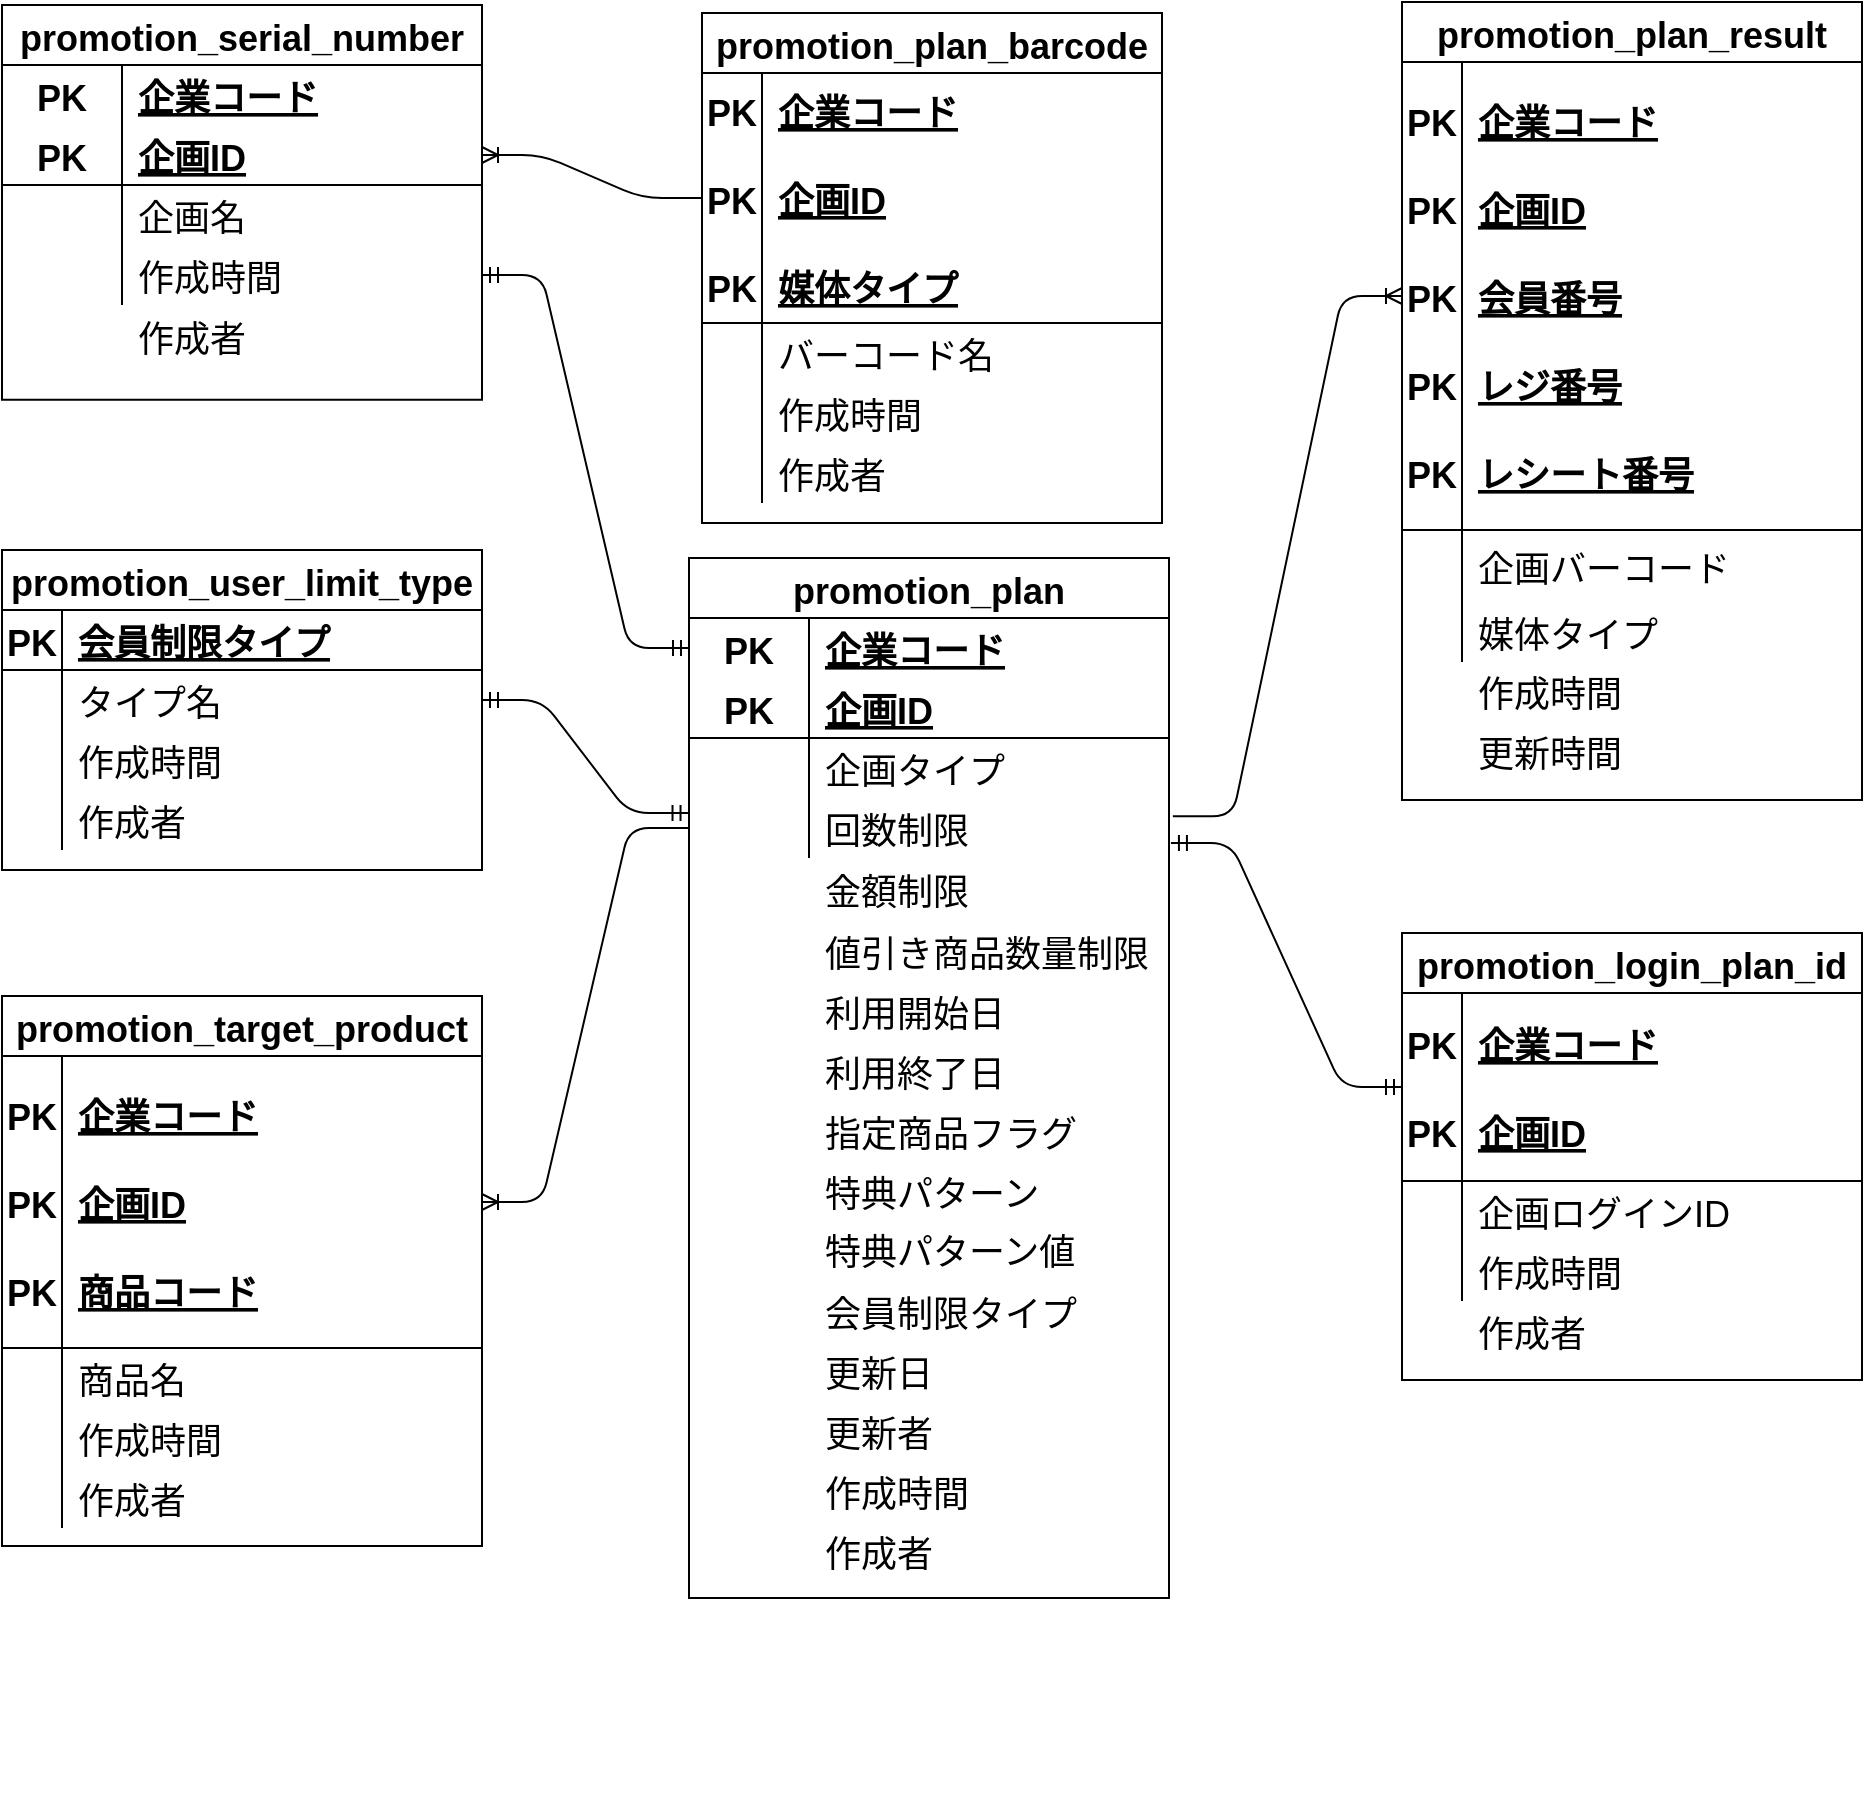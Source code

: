 <mxfile version="13.5.1" type="github">
  <diagram id="e5_Fyzuua8fhGybDT4Sh" name="第 1 页">
    <mxGraphModel dx="2031" dy="1089" grid="1" gridSize="10" guides="1" tooltips="1" connect="1" arrows="1" fold="1" page="1" pageScale="1" pageWidth="1169" pageHeight="827" math="0" shadow="0">
      <root>
        <mxCell id="0" />
        <mxCell id="1" parent="0" />
        <mxCell id="wAZkasckWyHo5SQaiHIw-28" value="" style="group;fontSize=18;" vertex="1" connectable="0" parent="1">
          <mxGeometry x="120" y="151.5" width="240" height="250" as="geometry" />
        </mxCell>
        <mxCell id="wAZkasckWyHo5SQaiHIw-14" value="promotion_serial_number" style="shape=table;startSize=30;container=1;collapsible=1;childLayout=tableLayout;fixedRows=1;rowLines=0;fontStyle=1;align=center;resizeLast=1;fontSize=18;" vertex="1" parent="wAZkasckWyHo5SQaiHIw-28">
          <mxGeometry width="240" height="197.368" as="geometry" />
        </mxCell>
        <mxCell id="wAZkasckWyHo5SQaiHIw-15" value="" style="shape=partialRectangle;collapsible=0;dropTarget=0;pointerEvents=0;fillColor=none;top=0;left=0;bottom=0;right=0;points=[[0,0.5],[1,0.5]];portConstraint=eastwest;fontSize=18;" vertex="1" parent="wAZkasckWyHo5SQaiHIw-14">
          <mxGeometry y="30" width="240" height="30" as="geometry" />
        </mxCell>
        <mxCell id="wAZkasckWyHo5SQaiHIw-16" value="PK" style="shape=partialRectangle;connectable=0;fillColor=none;top=0;left=0;bottom=0;right=0;fontStyle=1;overflow=hidden;fontSize=18;" vertex="1" parent="wAZkasckWyHo5SQaiHIw-15">
          <mxGeometry width="60" height="30" as="geometry" />
        </mxCell>
        <mxCell id="wAZkasckWyHo5SQaiHIw-17" value="企業コード" style="shape=partialRectangle;connectable=0;fillColor=none;top=0;left=0;bottom=0;right=0;align=left;spacingLeft=6;fontStyle=5;overflow=hidden;fontSize=18;" vertex="1" parent="wAZkasckWyHo5SQaiHIw-15">
          <mxGeometry x="60" width="180" height="30" as="geometry" />
        </mxCell>
        <mxCell id="wAZkasckWyHo5SQaiHIw-18" value="" style="shape=partialRectangle;collapsible=0;dropTarget=0;pointerEvents=0;fillColor=none;top=0;left=0;bottom=1;right=0;points=[[0,0.5],[1,0.5]];portConstraint=eastwest;fontSize=18;" vertex="1" parent="wAZkasckWyHo5SQaiHIw-14">
          <mxGeometry y="60" width="240" height="30" as="geometry" />
        </mxCell>
        <mxCell id="wAZkasckWyHo5SQaiHIw-19" value="PK" style="shape=partialRectangle;connectable=0;fillColor=none;top=0;left=0;bottom=0;right=0;fontStyle=1;overflow=hidden;fontSize=18;" vertex="1" parent="wAZkasckWyHo5SQaiHIw-18">
          <mxGeometry width="60" height="30" as="geometry" />
        </mxCell>
        <mxCell id="wAZkasckWyHo5SQaiHIw-20" value="企画ID" style="shape=partialRectangle;connectable=0;fillColor=none;top=0;left=0;bottom=0;right=0;align=left;spacingLeft=6;fontStyle=5;overflow=hidden;fontSize=18;" vertex="1" parent="wAZkasckWyHo5SQaiHIw-18">
          <mxGeometry x="60" width="180" height="30" as="geometry" />
        </mxCell>
        <mxCell id="wAZkasckWyHo5SQaiHIw-21" value="" style="shape=partialRectangle;collapsible=0;dropTarget=0;pointerEvents=0;fillColor=none;top=0;left=0;bottom=0;right=0;points=[[0,0.5],[1,0.5]];portConstraint=eastwest;fontSize=18;" vertex="1" parent="wAZkasckWyHo5SQaiHIw-14">
          <mxGeometry y="90" width="240" height="30" as="geometry" />
        </mxCell>
        <mxCell id="wAZkasckWyHo5SQaiHIw-22" value="" style="shape=partialRectangle;connectable=0;fillColor=none;top=0;left=0;bottom=0;right=0;editable=1;overflow=hidden;fontSize=18;" vertex="1" parent="wAZkasckWyHo5SQaiHIw-21">
          <mxGeometry width="60" height="30" as="geometry" />
        </mxCell>
        <mxCell id="wAZkasckWyHo5SQaiHIw-23" value="企画名" style="shape=partialRectangle;connectable=0;fillColor=none;top=0;left=0;bottom=0;right=0;align=left;spacingLeft=6;overflow=hidden;fontSize=18;" vertex="1" parent="wAZkasckWyHo5SQaiHIw-21">
          <mxGeometry x="60" width="180" height="30" as="geometry" />
        </mxCell>
        <mxCell id="wAZkasckWyHo5SQaiHIw-24" value="" style="shape=partialRectangle;collapsible=0;dropTarget=0;pointerEvents=0;fillColor=none;top=0;left=0;bottom=0;right=0;points=[[0,0.5],[1,0.5]];portConstraint=eastwest;fontSize=18;" vertex="1" parent="wAZkasckWyHo5SQaiHIw-14">
          <mxGeometry y="120" width="240" height="30" as="geometry" />
        </mxCell>
        <mxCell id="wAZkasckWyHo5SQaiHIw-25" value="" style="shape=partialRectangle;connectable=0;fillColor=none;top=0;left=0;bottom=0;right=0;editable=1;overflow=hidden;fontSize=18;" vertex="1" parent="wAZkasckWyHo5SQaiHIw-24">
          <mxGeometry width="60" height="30" as="geometry" />
        </mxCell>
        <mxCell id="wAZkasckWyHo5SQaiHIw-26" value="作成時間" style="shape=partialRectangle;connectable=0;fillColor=none;top=0;left=0;bottom=0;right=0;align=left;spacingLeft=6;overflow=hidden;fontSize=18;" vertex="1" parent="wAZkasckWyHo5SQaiHIw-24">
          <mxGeometry x="60" width="180" height="30" as="geometry" />
        </mxCell>
        <mxCell id="wAZkasckWyHo5SQaiHIw-27" value="作成者" style="shape=partialRectangle;connectable=0;fillColor=none;top=0;left=0;bottom=0;right=0;align=left;spacingLeft=6;overflow=hidden;fontSize=18;" vertex="1" parent="wAZkasckWyHo5SQaiHIw-28">
          <mxGeometry x="60" y="150" width="180" height="31.25" as="geometry" />
        </mxCell>
        <mxCell id="wAZkasckWyHo5SQaiHIw-30" value="" style="group;fontSize=18;" vertex="1" connectable="0" parent="1">
          <mxGeometry x="323.5" y="420" width="370" height="630" as="geometry" />
        </mxCell>
        <mxCell id="wAZkasckWyHo5SQaiHIw-206" value="" style="group" vertex="1" connectable="0" parent="wAZkasckWyHo5SQaiHIw-30">
          <mxGeometry x="140" y="8" width="240" height="520" as="geometry" />
        </mxCell>
        <mxCell id="wAZkasckWyHo5SQaiHIw-31" value="promotion_plan" style="shape=table;startSize=30;container=1;collapsible=1;childLayout=tableLayout;fixedRows=1;rowLines=0;fontStyle=1;align=center;resizeLast=1;fontSize=18;" vertex="1" parent="wAZkasckWyHo5SQaiHIw-206">
          <mxGeometry width="240" height="520" as="geometry">
            <mxRectangle x="190" y="-41.5" width="140" height="30" as="alternateBounds" />
          </mxGeometry>
        </mxCell>
        <mxCell id="wAZkasckWyHo5SQaiHIw-32" value="" style="shape=partialRectangle;collapsible=0;dropTarget=0;pointerEvents=0;fillColor=none;top=0;left=0;bottom=0;right=0;points=[[0,0.5],[1,0.5]];portConstraint=eastwest;fontSize=18;" vertex="1" parent="wAZkasckWyHo5SQaiHIw-31">
          <mxGeometry y="30" width="240" height="30" as="geometry" />
        </mxCell>
        <mxCell id="wAZkasckWyHo5SQaiHIw-33" value="PK" style="shape=partialRectangle;connectable=0;fillColor=none;top=0;left=0;bottom=0;right=0;fontStyle=1;overflow=hidden;fontSize=18;" vertex="1" parent="wAZkasckWyHo5SQaiHIw-32">
          <mxGeometry width="60" height="30" as="geometry" />
        </mxCell>
        <mxCell id="wAZkasckWyHo5SQaiHIw-34" value="企業コード" style="shape=partialRectangle;connectable=0;fillColor=none;top=0;left=0;bottom=0;right=0;align=left;spacingLeft=6;fontStyle=5;overflow=hidden;fontSize=18;" vertex="1" parent="wAZkasckWyHo5SQaiHIw-32">
          <mxGeometry x="60" width="180" height="30" as="geometry" />
        </mxCell>
        <mxCell id="wAZkasckWyHo5SQaiHIw-35" value="" style="shape=partialRectangle;collapsible=0;dropTarget=0;pointerEvents=0;fillColor=none;top=0;left=0;bottom=1;right=0;points=[[0,0.5],[1,0.5]];portConstraint=eastwest;fontSize=18;" vertex="1" parent="wAZkasckWyHo5SQaiHIw-31">
          <mxGeometry y="60" width="240" height="30" as="geometry" />
        </mxCell>
        <mxCell id="wAZkasckWyHo5SQaiHIw-36" value="PK" style="shape=partialRectangle;connectable=0;fillColor=none;top=0;left=0;bottom=0;right=0;fontStyle=1;overflow=hidden;fontSize=18;" vertex="1" parent="wAZkasckWyHo5SQaiHIw-35">
          <mxGeometry width="60" height="30" as="geometry" />
        </mxCell>
        <mxCell id="wAZkasckWyHo5SQaiHIw-37" value="企画ID" style="shape=partialRectangle;connectable=0;fillColor=none;top=0;left=0;bottom=0;right=0;align=left;spacingLeft=6;fontStyle=5;overflow=hidden;fontSize=18;" vertex="1" parent="wAZkasckWyHo5SQaiHIw-35">
          <mxGeometry x="60" width="180" height="30" as="geometry" />
        </mxCell>
        <mxCell id="wAZkasckWyHo5SQaiHIw-38" value="" style="shape=partialRectangle;collapsible=0;dropTarget=0;pointerEvents=0;fillColor=none;top=0;left=0;bottom=0;right=0;points=[[0,0.5],[1,0.5]];portConstraint=eastwest;fontSize=18;" vertex="1" parent="wAZkasckWyHo5SQaiHIw-31">
          <mxGeometry y="90" width="240" height="30" as="geometry" />
        </mxCell>
        <mxCell id="wAZkasckWyHo5SQaiHIw-39" value="" style="shape=partialRectangle;connectable=0;fillColor=none;top=0;left=0;bottom=0;right=0;editable=1;overflow=hidden;fontSize=18;" vertex="1" parent="wAZkasckWyHo5SQaiHIw-38">
          <mxGeometry width="60" height="30" as="geometry" />
        </mxCell>
        <mxCell id="wAZkasckWyHo5SQaiHIw-40" value="企画タイプ" style="shape=partialRectangle;connectable=0;fillColor=none;top=0;left=0;bottom=0;right=0;align=left;spacingLeft=6;overflow=hidden;fontSize=18;" vertex="1" parent="wAZkasckWyHo5SQaiHIw-38">
          <mxGeometry x="60" width="180" height="30" as="geometry" />
        </mxCell>
        <mxCell id="wAZkasckWyHo5SQaiHIw-41" value="" style="shape=partialRectangle;collapsible=0;dropTarget=0;pointerEvents=0;fillColor=none;top=0;left=0;bottom=0;right=0;points=[[0,0.5],[1,0.5]];portConstraint=eastwest;fontSize=18;" vertex="1" parent="wAZkasckWyHo5SQaiHIw-31">
          <mxGeometry y="120" width="240" height="30" as="geometry" />
        </mxCell>
        <mxCell id="wAZkasckWyHo5SQaiHIw-42" value="" style="shape=partialRectangle;connectable=0;fillColor=none;top=0;left=0;bottom=0;right=0;editable=1;overflow=hidden;fontSize=18;" vertex="1" parent="wAZkasckWyHo5SQaiHIw-41">
          <mxGeometry width="60" height="30" as="geometry" />
        </mxCell>
        <mxCell id="wAZkasckWyHo5SQaiHIw-43" value="回数制限" style="shape=partialRectangle;connectable=0;fillColor=none;top=0;left=0;bottom=0;right=0;align=left;spacingLeft=6;overflow=hidden;fontSize=18;" vertex="1" parent="wAZkasckWyHo5SQaiHIw-41">
          <mxGeometry x="60" width="180" height="30" as="geometry" />
        </mxCell>
        <mxCell id="wAZkasckWyHo5SQaiHIw-205" value="" style="group" vertex="1" connectable="0" parent="wAZkasckWyHo5SQaiHIw-206">
          <mxGeometry x="60" y="150" width="180" height="361.25" as="geometry" />
        </mxCell>
        <mxCell id="wAZkasckWyHo5SQaiHIw-44" value="金額制限" style="shape=partialRectangle;connectable=0;fillColor=none;top=0;left=0;bottom=0;right=0;align=left;spacingLeft=6;overflow=hidden;fontSize=18;" vertex="1" parent="wAZkasckWyHo5SQaiHIw-205">
          <mxGeometry width="180" height="31.25" as="geometry" />
        </mxCell>
        <mxCell id="wAZkasckWyHo5SQaiHIw-45" value="利用開始日" style="shape=partialRectangle;connectable=0;fillColor=none;top=0;left=0;bottom=0;right=0;align=left;spacingLeft=6;overflow=hidden;fontSize=18;" vertex="1" parent="wAZkasckWyHo5SQaiHIw-205">
          <mxGeometry y="61.25" width="180" height="30" as="geometry" />
        </mxCell>
        <mxCell id="wAZkasckWyHo5SQaiHIw-76" value="利用終了日" style="shape=partialRectangle;connectable=0;fillColor=none;top=0;left=0;bottom=0;right=0;align=left;spacingLeft=6;overflow=hidden;fontSize=18;" vertex="1" parent="wAZkasckWyHo5SQaiHIw-205">
          <mxGeometry y="91.25" width="180" height="30" as="geometry" />
        </mxCell>
        <mxCell id="wAZkasckWyHo5SQaiHIw-77" value="指定商品フラグ" style="shape=partialRectangle;connectable=0;fillColor=none;top=0;left=0;bottom=0;right=0;align=left;spacingLeft=6;overflow=hidden;fontSize=18;" vertex="1" parent="wAZkasckWyHo5SQaiHIw-205">
          <mxGeometry y="121.25" width="180" height="30" as="geometry" />
        </mxCell>
        <mxCell id="wAZkasckWyHo5SQaiHIw-78" value="特典パターン" style="shape=partialRectangle;connectable=0;fillColor=none;top=0;left=0;bottom=0;right=0;align=left;spacingLeft=6;overflow=hidden;fontSize=18;" vertex="1" parent="wAZkasckWyHo5SQaiHIw-205">
          <mxGeometry y="151.25" width="180" height="30" as="geometry" />
        </mxCell>
        <mxCell id="wAZkasckWyHo5SQaiHIw-79" value="特典パターン値" style="shape=partialRectangle;connectable=0;fillColor=none;top=0;left=0;bottom=0;right=0;align=left;spacingLeft=6;overflow=hidden;fontSize=18;" vertex="1" parent="wAZkasckWyHo5SQaiHIw-205">
          <mxGeometry y="181.25" width="180" height="28.75" as="geometry" />
        </mxCell>
        <mxCell id="wAZkasckWyHo5SQaiHIw-80" value="会員制限タイプ" style="shape=partialRectangle;connectable=0;fillColor=none;top=0;left=0;bottom=0;right=0;align=left;spacingLeft=6;overflow=hidden;fontSize=18;" vertex="1" parent="wAZkasckWyHo5SQaiHIw-205">
          <mxGeometry y="211.25" width="180" height="30" as="geometry" />
        </mxCell>
        <mxCell id="wAZkasckWyHo5SQaiHIw-81" value="更新日" style="shape=partialRectangle;connectable=0;fillColor=none;top=0;left=0;bottom=0;right=0;align=left;spacingLeft=6;overflow=hidden;fontSize=18;" vertex="1" parent="wAZkasckWyHo5SQaiHIw-205">
          <mxGeometry y="241.25" width="180" height="30" as="geometry" />
        </mxCell>
        <mxCell id="wAZkasckWyHo5SQaiHIw-82" value="更新者" style="shape=partialRectangle;connectable=0;fillColor=none;top=0;left=0;bottom=0;right=0;align=left;spacingLeft=6;overflow=hidden;fontSize=18;" vertex="1" parent="wAZkasckWyHo5SQaiHIw-205">
          <mxGeometry y="271.25" width="180" height="30" as="geometry" />
        </mxCell>
        <mxCell id="wAZkasckWyHo5SQaiHIw-83" value="作成時間" style="shape=partialRectangle;connectable=0;fillColor=none;top=0;left=0;bottom=0;right=0;align=left;spacingLeft=6;overflow=hidden;fontSize=18;" vertex="1" parent="wAZkasckWyHo5SQaiHIw-205">
          <mxGeometry y="301.25" width="180" height="30" as="geometry" />
        </mxCell>
        <mxCell id="wAZkasckWyHo5SQaiHIw-84" value="作成者" style="shape=partialRectangle;connectable=0;fillColor=none;top=0;left=0;bottom=0;right=0;align=left;spacingLeft=6;overflow=hidden;fontSize=18;" vertex="1" parent="wAZkasckWyHo5SQaiHIw-205">
          <mxGeometry y="331.25" width="180" height="30" as="geometry" />
        </mxCell>
        <mxCell id="wAZkasckWyHo5SQaiHIw-86" value="値引き商品数量制限" style="shape=partialRectangle;connectable=0;fillColor=none;top=0;left=0;bottom=0;right=0;align=left;spacingLeft=6;overflow=hidden;fontSize=18;" vertex="1" parent="wAZkasckWyHo5SQaiHIw-205">
          <mxGeometry y="31.25" width="180" height="30" as="geometry" />
        </mxCell>
        <mxCell id="wAZkasckWyHo5SQaiHIw-186" value="" style="edgeStyle=entityRelationEdgeStyle;fontSize=18;html=1;endArrow=ERmandOne;startArrow=ERmandOne;entryX=0;entryY=0.5;entryDx=0;entryDy=0;" edge="1" parent="1" source="wAZkasckWyHo5SQaiHIw-24" target="wAZkasckWyHo5SQaiHIw-32">
          <mxGeometry width="100" height="100" relative="1" as="geometry">
            <mxPoint x="420" y="318" as="sourcePoint" />
            <mxPoint x="520" y="228" as="targetPoint" />
          </mxGeometry>
        </mxCell>
        <mxCell id="wAZkasckWyHo5SQaiHIw-192" value="" style="edgeStyle=entityRelationEdgeStyle;fontSize=18;html=1;endArrow=ERmandOne;startArrow=ERmandOne;entryX=-0.001;entryY=0.25;entryDx=0;entryDy=0;entryPerimeter=0;exitX=1;exitY=0.5;exitDx=0;exitDy=0;" edge="1" parent="1" source="wAZkasckWyHo5SQaiHIw-134" target="wAZkasckWyHo5SQaiHIw-41">
          <mxGeometry width="100" height="100" relative="1" as="geometry">
            <mxPoint x="410" y="508" as="sourcePoint" />
            <mxPoint x="513.5" y="715.5" as="targetPoint" />
          </mxGeometry>
        </mxCell>
        <mxCell id="wAZkasckWyHo5SQaiHIw-194" value="" style="edgeStyle=entityRelationEdgeStyle;fontSize=18;html=1;endArrow=ERoneToMany;" edge="1" parent="1" source="wAZkasckWyHo5SQaiHIw-41" target="wAZkasckWyHo5SQaiHIw-144">
          <mxGeometry width="100" height="100" relative="1" as="geometry">
            <mxPoint x="440" y="598" as="sourcePoint" />
            <mxPoint x="450" y="678" as="targetPoint" />
          </mxGeometry>
        </mxCell>
        <mxCell id="wAZkasckWyHo5SQaiHIw-196" value="" style="edgeStyle=entityRelationEdgeStyle;fontSize=18;html=1;endArrow=ERoneToMany;" edge="1" parent="1" source="wAZkasckWyHo5SQaiHIw-116" target="wAZkasckWyHo5SQaiHIw-18">
          <mxGeometry width="100" height="100" relative="1" as="geometry">
            <mxPoint x="520" y="206" as="sourcePoint" />
            <mxPoint x="420" y="790.5" as="targetPoint" />
          </mxGeometry>
        </mxCell>
        <mxCell id="wAZkasckWyHo5SQaiHIw-197" value="" style="edgeStyle=entityRelationEdgeStyle;fontSize=18;html=1;endArrow=ERoneToMany;exitX=1.008;exitY=0.306;exitDx=0;exitDy=0;exitPerimeter=0;" edge="1" parent="1" source="wAZkasckWyHo5SQaiHIw-41" target="wAZkasckWyHo5SQaiHIw-157">
          <mxGeometry width="100" height="100" relative="1" as="geometry">
            <mxPoint x="730" y="608" as="sourcePoint" />
            <mxPoint x="830" y="508" as="targetPoint" />
          </mxGeometry>
        </mxCell>
        <mxCell id="wAZkasckWyHo5SQaiHIw-200" value="" style="edgeStyle=entityRelationEdgeStyle;fontSize=18;html=1;endArrow=ERmandOne;startArrow=ERmandOne;entryX=0;entryY=0.5;entryDx=0;entryDy=0;exitX=1.004;exitY=0.75;exitDx=0;exitDy=0;exitPerimeter=0;" edge="1" parent="1" source="wAZkasckWyHo5SQaiHIw-41" target="wAZkasckWyHo5SQaiHIw-171">
          <mxGeometry width="100" height="100" relative="1" as="geometry">
            <mxPoint x="710" y="628" as="sourcePoint" />
            <mxPoint x="890" y="508" as="targetPoint" />
          </mxGeometry>
        </mxCell>
        <mxCell id="wAZkasckWyHo5SQaiHIw-203" value="" style="group" vertex="1" connectable="0" parent="1">
          <mxGeometry x="820" y="150" width="230" height="434" as="geometry" />
        </mxCell>
        <mxCell id="wAZkasckWyHo5SQaiHIw-185" value="作成時間" style="shape=partialRectangle;connectable=0;fillColor=none;top=0;left=0;bottom=0;right=0;align=left;spacingLeft=6;overflow=hidden;fontSize=18;" vertex="1" parent="wAZkasckWyHo5SQaiHIw-203">
          <mxGeometry x="30" y="329.5" width="150" height="30" as="geometry" />
        </mxCell>
        <mxCell id="wAZkasckWyHo5SQaiHIw-201" value="更新時間" style="shape=partialRectangle;connectable=0;fillColor=none;top=0;left=0;bottom=0;right=0;align=left;spacingLeft=6;overflow=hidden;fontSize=18;" vertex="1" parent="wAZkasckWyHo5SQaiHIw-203">
          <mxGeometry x="30" y="359.5" width="150" height="30" as="geometry" />
        </mxCell>
        <mxCell id="wAZkasckWyHo5SQaiHIw-156" value="promotion_plan_result" style="shape=table;startSize=30;container=1;collapsible=1;childLayout=tableLayout;fixedRows=1;rowLines=0;fontStyle=1;align=center;resizeLast=1;fontSize=18;" vertex="1" parent="wAZkasckWyHo5SQaiHIw-203">
          <mxGeometry width="230" height="399" as="geometry" />
        </mxCell>
        <mxCell id="wAZkasckWyHo5SQaiHIw-157" value="" style="shape=partialRectangle;collapsible=0;dropTarget=0;pointerEvents=0;fillColor=none;top=0;left=0;bottom=1;right=0;points=[[0,0.5],[1,0.5]];portConstraint=eastwest;fontSize=18;" vertex="1" parent="wAZkasckWyHo5SQaiHIw-156">
          <mxGeometry y="30" width="230" height="234" as="geometry" />
        </mxCell>
        <mxCell id="wAZkasckWyHo5SQaiHIw-158" value="PK&#xa;&#xa;PK&#xa;&#xa;PK&#xa;&#xa;PK&#xa;&#xa;PK" style="shape=partialRectangle;connectable=0;fillColor=none;top=0;left=0;bottom=0;right=0;fontStyle=1;overflow=hidden;fontSize=18;" vertex="1" parent="wAZkasckWyHo5SQaiHIw-157">
          <mxGeometry width="30" height="234" as="geometry" />
        </mxCell>
        <mxCell id="wAZkasckWyHo5SQaiHIw-159" value="企業コード&#xa;&#xa;企画ID&#xa;&#xa;会員番号&#xa;&#xa;レジ番号&#xa;&#xa;レシート番号" style="shape=partialRectangle;connectable=0;fillColor=none;top=0;left=0;bottom=0;right=0;align=left;spacingLeft=6;fontStyle=5;overflow=hidden;fontSize=18;" vertex="1" parent="wAZkasckWyHo5SQaiHIw-157">
          <mxGeometry x="30" width="200" height="234" as="geometry" />
        </mxCell>
        <mxCell id="wAZkasckWyHo5SQaiHIw-166" value="" style="shape=partialRectangle;collapsible=0;dropTarget=0;pointerEvents=0;fillColor=none;top=0;left=0;bottom=0;right=0;points=[[0,0.5],[1,0.5]];portConstraint=eastwest;fontSize=18;" vertex="1" parent="wAZkasckWyHo5SQaiHIw-156">
          <mxGeometry y="264" width="230" height="36" as="geometry" />
        </mxCell>
        <mxCell id="wAZkasckWyHo5SQaiHIw-167" value="" style="shape=partialRectangle;connectable=0;fillColor=none;top=0;left=0;bottom=0;right=0;editable=1;overflow=hidden;fontSize=18;" vertex="1" parent="wAZkasckWyHo5SQaiHIw-166">
          <mxGeometry width="30" height="36" as="geometry" />
        </mxCell>
        <mxCell id="wAZkasckWyHo5SQaiHIw-168" value="企画バーコード" style="shape=partialRectangle;connectable=0;fillColor=none;top=0;left=0;bottom=0;right=0;align=left;spacingLeft=6;overflow=hidden;fontSize=18;" vertex="1" parent="wAZkasckWyHo5SQaiHIw-166">
          <mxGeometry x="30" width="200" height="36" as="geometry" />
        </mxCell>
        <mxCell id="wAZkasckWyHo5SQaiHIw-160" value="" style="shape=partialRectangle;collapsible=0;dropTarget=0;pointerEvents=0;fillColor=none;top=0;left=0;bottom=0;right=0;points=[[0,0.5],[1,0.5]];portConstraint=eastwest;fontSize=18;" vertex="1" parent="wAZkasckWyHo5SQaiHIw-156">
          <mxGeometry y="300" width="230" height="30" as="geometry" />
        </mxCell>
        <mxCell id="wAZkasckWyHo5SQaiHIw-161" value="" style="shape=partialRectangle;connectable=0;fillColor=none;top=0;left=0;bottom=0;right=0;editable=1;overflow=hidden;fontSize=18;" vertex="1" parent="wAZkasckWyHo5SQaiHIw-160">
          <mxGeometry width="30" height="30" as="geometry" />
        </mxCell>
        <mxCell id="wAZkasckWyHo5SQaiHIw-162" value="媒体タイプ" style="shape=partialRectangle;connectable=0;fillColor=none;top=0;left=0;bottom=0;right=0;align=left;spacingLeft=6;overflow=hidden;fontSize=18;" vertex="1" parent="wAZkasckWyHo5SQaiHIw-160">
          <mxGeometry x="30" width="200" height="30" as="geometry" />
        </mxCell>
        <mxCell id="wAZkasckWyHo5SQaiHIw-204" value="" style="group" vertex="1" connectable="0" parent="1">
          <mxGeometry x="820" y="615.5" width="230" height="223.5" as="geometry" />
        </mxCell>
        <mxCell id="wAZkasckWyHo5SQaiHIw-199" value="作成者" style="shape=partialRectangle;connectable=0;fillColor=none;top=0;left=0;bottom=0;right=0;align=left;spacingLeft=6;overflow=hidden;fontSize=18;" vertex="1" parent="wAZkasckWyHo5SQaiHIw-204">
          <mxGeometry x="30" y="184" width="150" height="30" as="geometry" />
        </mxCell>
        <mxCell id="wAZkasckWyHo5SQaiHIw-170" value="promotion_login_plan_id" style="shape=table;startSize=30;container=1;collapsible=1;childLayout=tableLayout;fixedRows=1;rowLines=0;fontStyle=1;align=center;resizeLast=1;fontSize=18;" vertex="1" parent="wAZkasckWyHo5SQaiHIw-204">
          <mxGeometry width="230" height="223.5" as="geometry" />
        </mxCell>
        <mxCell id="wAZkasckWyHo5SQaiHIw-171" value="" style="shape=partialRectangle;collapsible=0;dropTarget=0;pointerEvents=0;fillColor=none;top=0;left=0;bottom=1;right=0;points=[[0,0.5],[1,0.5]];portConstraint=eastwest;fontSize=18;" vertex="1" parent="wAZkasckWyHo5SQaiHIw-170">
          <mxGeometry y="30" width="230" height="94" as="geometry" />
        </mxCell>
        <mxCell id="wAZkasckWyHo5SQaiHIw-172" value="PK&#xa;&#xa;PK" style="shape=partialRectangle;connectable=0;fillColor=none;top=0;left=0;bottom=0;right=0;fontStyle=1;overflow=hidden;fontSize=18;" vertex="1" parent="wAZkasckWyHo5SQaiHIw-171">
          <mxGeometry width="30" height="94" as="geometry" />
        </mxCell>
        <mxCell id="wAZkasckWyHo5SQaiHIw-173" value="企業コード&#xa;&#xa;企画ID" style="shape=partialRectangle;connectable=0;fillColor=none;top=0;left=0;bottom=0;right=0;align=left;spacingLeft=6;fontStyle=5;overflow=hidden;fontSize=18;" vertex="1" parent="wAZkasckWyHo5SQaiHIw-171">
          <mxGeometry x="30" width="200" height="94" as="geometry" />
        </mxCell>
        <mxCell id="wAZkasckWyHo5SQaiHIw-177" value="" style="shape=partialRectangle;collapsible=0;dropTarget=0;pointerEvents=0;fillColor=none;top=0;left=0;bottom=0;right=0;points=[[0,0.5],[1,0.5]];portConstraint=eastwest;fontSize=18;" vertex="1" parent="wAZkasckWyHo5SQaiHIw-170">
          <mxGeometry y="124" width="230" height="30" as="geometry" />
        </mxCell>
        <mxCell id="wAZkasckWyHo5SQaiHIw-178" value="" style="shape=partialRectangle;connectable=0;fillColor=none;top=0;left=0;bottom=0;right=0;editable=1;overflow=hidden;fontSize=18;" vertex="1" parent="wAZkasckWyHo5SQaiHIw-177">
          <mxGeometry width="30" height="30" as="geometry" />
        </mxCell>
        <mxCell id="wAZkasckWyHo5SQaiHIw-179" value="企画ログインID" style="shape=partialRectangle;connectable=0;fillColor=none;top=0;left=0;bottom=0;right=0;align=left;spacingLeft=6;overflow=hidden;fontSize=18;" vertex="1" parent="wAZkasckWyHo5SQaiHIw-177">
          <mxGeometry x="30" width="200" height="30" as="geometry" />
        </mxCell>
        <mxCell id="wAZkasckWyHo5SQaiHIw-180" value="" style="shape=partialRectangle;collapsible=0;dropTarget=0;pointerEvents=0;fillColor=none;top=0;left=0;bottom=0;right=0;points=[[0,0.5],[1,0.5]];portConstraint=eastwest;fontSize=18;" vertex="1" parent="wAZkasckWyHo5SQaiHIw-170">
          <mxGeometry y="154" width="230" height="30" as="geometry" />
        </mxCell>
        <mxCell id="wAZkasckWyHo5SQaiHIw-181" value="" style="shape=partialRectangle;connectable=0;fillColor=none;top=0;left=0;bottom=0;right=0;editable=1;overflow=hidden;fontSize=18;" vertex="1" parent="wAZkasckWyHo5SQaiHIw-180">
          <mxGeometry width="30" height="30" as="geometry" />
        </mxCell>
        <mxCell id="wAZkasckWyHo5SQaiHIw-182" value="作成時間" style="shape=partialRectangle;connectable=0;fillColor=none;top=0;left=0;bottom=0;right=0;align=left;spacingLeft=6;overflow=hidden;fontSize=18;" vertex="1" parent="wAZkasckWyHo5SQaiHIw-180">
          <mxGeometry x="30" width="200" height="30" as="geometry" />
        </mxCell>
        <mxCell id="wAZkasckWyHo5SQaiHIw-115" value="promotion_plan_barcode" style="shape=table;startSize=30;container=1;collapsible=1;childLayout=tableLayout;fixedRows=1;rowLines=0;fontStyle=1;align=center;resizeLast=1;fontSize=18;" vertex="1" parent="1">
          <mxGeometry x="470" y="155.5" width="230" height="255" as="geometry" />
        </mxCell>
        <mxCell id="wAZkasckWyHo5SQaiHIw-116" value="" style="shape=partialRectangle;collapsible=0;dropTarget=0;pointerEvents=0;fillColor=none;top=0;left=0;bottom=1;right=0;points=[[0,0.5],[1,0.5]];portConstraint=eastwest;fontSize=18;" vertex="1" parent="wAZkasckWyHo5SQaiHIw-115">
          <mxGeometry y="30" width="230" height="125" as="geometry" />
        </mxCell>
        <mxCell id="wAZkasckWyHo5SQaiHIw-117" value="PK&#xa;&#xa;PK&#xa;&#xa;PK" style="shape=partialRectangle;connectable=0;fillColor=none;top=0;left=0;bottom=0;right=0;fontStyle=1;overflow=hidden;fontSize=18;" vertex="1" parent="wAZkasckWyHo5SQaiHIw-116">
          <mxGeometry width="30" height="125" as="geometry" />
        </mxCell>
        <mxCell id="wAZkasckWyHo5SQaiHIw-118" value="企業コード&#xa;&#xa;企画ID&#xa;&#xa;媒体タイプ" style="shape=partialRectangle;connectable=0;fillColor=none;top=0;left=0;bottom=0;right=0;align=left;spacingLeft=6;fontStyle=5;overflow=hidden;fontSize=18;" vertex="1" parent="wAZkasckWyHo5SQaiHIw-116">
          <mxGeometry x="30" width="200" height="125" as="geometry" />
        </mxCell>
        <mxCell id="wAZkasckWyHo5SQaiHIw-119" value="" style="shape=partialRectangle;collapsible=0;dropTarget=0;pointerEvents=0;fillColor=none;top=0;left=0;bottom=0;right=0;points=[[0,0.5],[1,0.5]];portConstraint=eastwest;fontSize=18;" vertex="1" parent="wAZkasckWyHo5SQaiHIw-115">
          <mxGeometry y="155" width="230" height="30" as="geometry" />
        </mxCell>
        <mxCell id="wAZkasckWyHo5SQaiHIw-120" value="" style="shape=partialRectangle;connectable=0;fillColor=none;top=0;left=0;bottom=0;right=0;editable=1;overflow=hidden;fontSize=18;" vertex="1" parent="wAZkasckWyHo5SQaiHIw-119">
          <mxGeometry width="30" height="30" as="geometry" />
        </mxCell>
        <mxCell id="wAZkasckWyHo5SQaiHIw-121" value="バーコード名" style="shape=partialRectangle;connectable=0;fillColor=none;top=0;left=0;bottom=0;right=0;align=left;spacingLeft=6;overflow=hidden;fontSize=18;" vertex="1" parent="wAZkasckWyHo5SQaiHIw-119">
          <mxGeometry x="30" width="200" height="30" as="geometry" />
        </mxCell>
        <mxCell id="wAZkasckWyHo5SQaiHIw-122" value="" style="shape=partialRectangle;collapsible=0;dropTarget=0;pointerEvents=0;fillColor=none;top=0;left=0;bottom=0;right=0;points=[[0,0.5],[1,0.5]];portConstraint=eastwest;fontSize=18;" vertex="1" parent="wAZkasckWyHo5SQaiHIw-115">
          <mxGeometry y="185" width="230" height="30" as="geometry" />
        </mxCell>
        <mxCell id="wAZkasckWyHo5SQaiHIw-123" value="" style="shape=partialRectangle;connectable=0;fillColor=none;top=0;left=0;bottom=0;right=0;editable=1;overflow=hidden;fontSize=18;" vertex="1" parent="wAZkasckWyHo5SQaiHIw-122">
          <mxGeometry width="30" height="30" as="geometry" />
        </mxCell>
        <mxCell id="wAZkasckWyHo5SQaiHIw-124" value="作成時間" style="shape=partialRectangle;connectable=0;fillColor=none;top=0;left=0;bottom=0;right=0;align=left;spacingLeft=6;overflow=hidden;fontSize=18;" vertex="1" parent="wAZkasckWyHo5SQaiHIw-122">
          <mxGeometry x="30" width="200" height="30" as="geometry" />
        </mxCell>
        <mxCell id="wAZkasckWyHo5SQaiHIw-125" value="" style="shape=partialRectangle;collapsible=0;dropTarget=0;pointerEvents=0;fillColor=none;top=0;left=0;bottom=0;right=0;points=[[0,0.5],[1,0.5]];portConstraint=eastwest;fontSize=18;" vertex="1" parent="wAZkasckWyHo5SQaiHIw-115">
          <mxGeometry y="215" width="230" height="30" as="geometry" />
        </mxCell>
        <mxCell id="wAZkasckWyHo5SQaiHIw-126" value="" style="shape=partialRectangle;connectable=0;fillColor=none;top=0;left=0;bottom=0;right=0;editable=1;overflow=hidden;fontSize=18;" vertex="1" parent="wAZkasckWyHo5SQaiHIw-125">
          <mxGeometry width="30" height="30" as="geometry" />
        </mxCell>
        <mxCell id="wAZkasckWyHo5SQaiHIw-127" value="作成者" style="shape=partialRectangle;connectable=0;fillColor=none;top=0;left=0;bottom=0;right=0;align=left;spacingLeft=6;overflow=hidden;fontSize=18;" vertex="1" parent="wAZkasckWyHo5SQaiHIw-125">
          <mxGeometry x="30" width="200" height="30" as="geometry" />
        </mxCell>
        <mxCell id="wAZkasckWyHo5SQaiHIw-130" value="promotion_user_limit_type" style="shape=table;startSize=30;container=1;collapsible=1;childLayout=tableLayout;fixedRows=1;rowLines=0;fontStyle=1;align=center;resizeLast=1;fontSize=18;" vertex="1" parent="1">
          <mxGeometry x="120" y="424" width="240" height="160" as="geometry" />
        </mxCell>
        <mxCell id="wAZkasckWyHo5SQaiHIw-131" value="" style="shape=partialRectangle;collapsible=0;dropTarget=0;pointerEvents=0;fillColor=none;top=0;left=0;bottom=1;right=0;points=[[0,0.5],[1,0.5]];portConstraint=eastwest;fontSize=18;" vertex="1" parent="wAZkasckWyHo5SQaiHIw-130">
          <mxGeometry y="30" width="240" height="30" as="geometry" />
        </mxCell>
        <mxCell id="wAZkasckWyHo5SQaiHIw-132" value="PK" style="shape=partialRectangle;connectable=0;fillColor=none;top=0;left=0;bottom=0;right=0;fontStyle=1;overflow=hidden;fontSize=18;" vertex="1" parent="wAZkasckWyHo5SQaiHIw-131">
          <mxGeometry width="30" height="30" as="geometry" />
        </mxCell>
        <mxCell id="wAZkasckWyHo5SQaiHIw-133" value="会員制限タイプ" style="shape=partialRectangle;connectable=0;fillColor=none;top=0;left=0;bottom=0;right=0;align=left;spacingLeft=6;fontStyle=5;overflow=hidden;fontSize=18;" vertex="1" parent="wAZkasckWyHo5SQaiHIw-131">
          <mxGeometry x="30" width="210" height="30" as="geometry" />
        </mxCell>
        <mxCell id="wAZkasckWyHo5SQaiHIw-134" value="" style="shape=partialRectangle;collapsible=0;dropTarget=0;pointerEvents=0;fillColor=none;top=0;left=0;bottom=0;right=0;points=[[0,0.5],[1,0.5]];portConstraint=eastwest;fontSize=18;" vertex="1" parent="wAZkasckWyHo5SQaiHIw-130">
          <mxGeometry y="60" width="240" height="30" as="geometry" />
        </mxCell>
        <mxCell id="wAZkasckWyHo5SQaiHIw-135" value="" style="shape=partialRectangle;connectable=0;fillColor=none;top=0;left=0;bottom=0;right=0;editable=1;overflow=hidden;fontSize=18;" vertex="1" parent="wAZkasckWyHo5SQaiHIw-134">
          <mxGeometry width="30" height="30" as="geometry" />
        </mxCell>
        <mxCell id="wAZkasckWyHo5SQaiHIw-136" value="タイプ名" style="shape=partialRectangle;connectable=0;fillColor=none;top=0;left=0;bottom=0;right=0;align=left;spacingLeft=6;overflow=hidden;fontSize=18;" vertex="1" parent="wAZkasckWyHo5SQaiHIw-134">
          <mxGeometry x="30" width="210" height="30" as="geometry" />
        </mxCell>
        <mxCell id="wAZkasckWyHo5SQaiHIw-137" value="" style="shape=partialRectangle;collapsible=0;dropTarget=0;pointerEvents=0;fillColor=none;top=0;left=0;bottom=0;right=0;points=[[0,0.5],[1,0.5]];portConstraint=eastwest;fontSize=18;" vertex="1" parent="wAZkasckWyHo5SQaiHIw-130">
          <mxGeometry y="90" width="240" height="30" as="geometry" />
        </mxCell>
        <mxCell id="wAZkasckWyHo5SQaiHIw-138" value="" style="shape=partialRectangle;connectable=0;fillColor=none;top=0;left=0;bottom=0;right=0;editable=1;overflow=hidden;fontSize=18;" vertex="1" parent="wAZkasckWyHo5SQaiHIw-137">
          <mxGeometry width="30" height="30" as="geometry" />
        </mxCell>
        <mxCell id="wAZkasckWyHo5SQaiHIw-139" value="作成時間" style="shape=partialRectangle;connectable=0;fillColor=none;top=0;left=0;bottom=0;right=0;align=left;spacingLeft=6;overflow=hidden;fontSize=18;" vertex="1" parent="wAZkasckWyHo5SQaiHIw-137">
          <mxGeometry x="30" width="210" height="30" as="geometry" />
        </mxCell>
        <mxCell id="wAZkasckWyHo5SQaiHIw-140" value="" style="shape=partialRectangle;collapsible=0;dropTarget=0;pointerEvents=0;fillColor=none;top=0;left=0;bottom=0;right=0;points=[[0,0.5],[1,0.5]];portConstraint=eastwest;fontSize=18;" vertex="1" parent="wAZkasckWyHo5SQaiHIw-130">
          <mxGeometry y="120" width="240" height="30" as="geometry" />
        </mxCell>
        <mxCell id="wAZkasckWyHo5SQaiHIw-141" value="" style="shape=partialRectangle;connectable=0;fillColor=none;top=0;left=0;bottom=0;right=0;editable=1;overflow=hidden;fontSize=18;" vertex="1" parent="wAZkasckWyHo5SQaiHIw-140">
          <mxGeometry width="30" height="30" as="geometry" />
        </mxCell>
        <mxCell id="wAZkasckWyHo5SQaiHIw-142" value="作成者" style="shape=partialRectangle;connectable=0;fillColor=none;top=0;left=0;bottom=0;right=0;align=left;spacingLeft=6;overflow=hidden;fontSize=18;" vertex="1" parent="wAZkasckWyHo5SQaiHIw-140">
          <mxGeometry x="30" width="210" height="30" as="geometry" />
        </mxCell>
        <mxCell id="wAZkasckWyHo5SQaiHIw-143" value="promotion_target_product" style="shape=table;startSize=30;container=1;collapsible=1;childLayout=tableLayout;fixedRows=1;rowLines=0;fontStyle=1;align=center;resizeLast=1;fontSize=18;" vertex="1" parent="1">
          <mxGeometry x="120" y="647" width="240" height="275" as="geometry" />
        </mxCell>
        <mxCell id="wAZkasckWyHo5SQaiHIw-144" value="" style="shape=partialRectangle;collapsible=0;dropTarget=0;pointerEvents=0;fillColor=none;top=0;left=0;bottom=1;right=0;points=[[0,0.5],[1,0.5]];portConstraint=eastwest;fontSize=18;" vertex="1" parent="wAZkasckWyHo5SQaiHIw-143">
          <mxGeometry y="30" width="240" height="146" as="geometry" />
        </mxCell>
        <mxCell id="wAZkasckWyHo5SQaiHIw-145" value="PK&#xa;&#xa;PK&#xa;&#xa;PK" style="shape=partialRectangle;connectable=0;fillColor=none;top=0;left=0;bottom=0;right=0;fontStyle=1;overflow=hidden;fontSize=18;" vertex="1" parent="wAZkasckWyHo5SQaiHIw-144">
          <mxGeometry width="30" height="146" as="geometry" />
        </mxCell>
        <mxCell id="wAZkasckWyHo5SQaiHIw-146" value="企業コード&#xa;&#xa;企画ID&#xa;&#xa;商品コード" style="shape=partialRectangle;connectable=0;fillColor=none;top=0;left=0;bottom=0;right=0;align=left;spacingLeft=6;fontStyle=5;overflow=hidden;fontSize=18;" vertex="1" parent="wAZkasckWyHo5SQaiHIw-144">
          <mxGeometry x="30" width="210" height="146" as="geometry" />
        </mxCell>
        <mxCell id="wAZkasckWyHo5SQaiHIw-147" value="" style="shape=partialRectangle;collapsible=0;dropTarget=0;pointerEvents=0;fillColor=none;top=0;left=0;bottom=0;right=0;points=[[0,0.5],[1,0.5]];portConstraint=eastwest;fontSize=18;" vertex="1" parent="wAZkasckWyHo5SQaiHIw-143">
          <mxGeometry y="176" width="240" height="30" as="geometry" />
        </mxCell>
        <mxCell id="wAZkasckWyHo5SQaiHIw-148" value="" style="shape=partialRectangle;connectable=0;fillColor=none;top=0;left=0;bottom=0;right=0;editable=1;overflow=hidden;fontSize=18;" vertex="1" parent="wAZkasckWyHo5SQaiHIw-147">
          <mxGeometry width="30" height="30" as="geometry" />
        </mxCell>
        <mxCell id="wAZkasckWyHo5SQaiHIw-149" value="商品名" style="shape=partialRectangle;connectable=0;fillColor=none;top=0;left=0;bottom=0;right=0;align=left;spacingLeft=6;overflow=hidden;fontSize=18;" vertex="1" parent="wAZkasckWyHo5SQaiHIw-147">
          <mxGeometry x="30" width="210" height="30" as="geometry" />
        </mxCell>
        <mxCell id="wAZkasckWyHo5SQaiHIw-150" value="" style="shape=partialRectangle;collapsible=0;dropTarget=0;pointerEvents=0;fillColor=none;top=0;left=0;bottom=0;right=0;points=[[0,0.5],[1,0.5]];portConstraint=eastwest;fontSize=18;" vertex="1" parent="wAZkasckWyHo5SQaiHIw-143">
          <mxGeometry y="206" width="240" height="30" as="geometry" />
        </mxCell>
        <mxCell id="wAZkasckWyHo5SQaiHIw-151" value="" style="shape=partialRectangle;connectable=0;fillColor=none;top=0;left=0;bottom=0;right=0;editable=1;overflow=hidden;fontSize=18;" vertex="1" parent="wAZkasckWyHo5SQaiHIw-150">
          <mxGeometry width="30" height="30" as="geometry" />
        </mxCell>
        <mxCell id="wAZkasckWyHo5SQaiHIw-152" value="作成時間" style="shape=partialRectangle;connectable=0;fillColor=none;top=0;left=0;bottom=0;right=0;align=left;spacingLeft=6;overflow=hidden;fontSize=18;" vertex="1" parent="wAZkasckWyHo5SQaiHIw-150">
          <mxGeometry x="30" width="210" height="30" as="geometry" />
        </mxCell>
        <mxCell id="wAZkasckWyHo5SQaiHIw-153" value="" style="shape=partialRectangle;collapsible=0;dropTarget=0;pointerEvents=0;fillColor=none;top=0;left=0;bottom=0;right=0;points=[[0,0.5],[1,0.5]];portConstraint=eastwest;fontSize=18;" vertex="1" parent="wAZkasckWyHo5SQaiHIw-143">
          <mxGeometry y="236" width="240" height="30" as="geometry" />
        </mxCell>
        <mxCell id="wAZkasckWyHo5SQaiHIw-154" value="" style="shape=partialRectangle;connectable=0;fillColor=none;top=0;left=0;bottom=0;right=0;editable=1;overflow=hidden;fontSize=18;" vertex="1" parent="wAZkasckWyHo5SQaiHIw-153">
          <mxGeometry width="30" height="30" as="geometry" />
        </mxCell>
        <mxCell id="wAZkasckWyHo5SQaiHIw-155" value="作成者" style="shape=partialRectangle;connectable=0;fillColor=none;top=0;left=0;bottom=0;right=0;align=left;spacingLeft=6;overflow=hidden;fontSize=18;" vertex="1" parent="wAZkasckWyHo5SQaiHIw-153">
          <mxGeometry x="30" width="210" height="30" as="geometry" />
        </mxCell>
      </root>
    </mxGraphModel>
  </diagram>
</mxfile>
